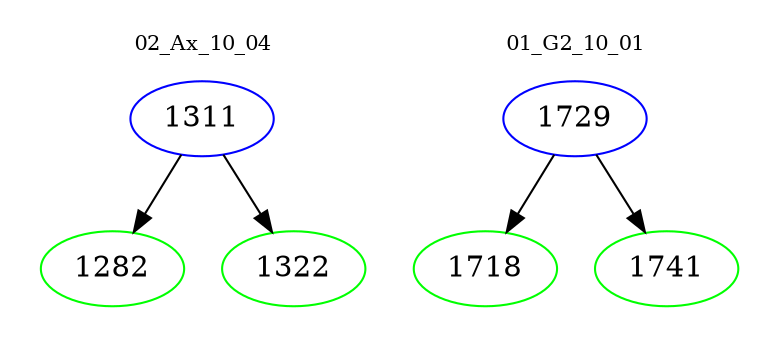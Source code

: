 digraph{
subgraph cluster_0 {
color = white
label = "02_Ax_10_04";
fontsize=10;
T0_1311 [label="1311", color="blue"]
T0_1311 -> T0_1282 [color="black"]
T0_1282 [label="1282", color="green"]
T0_1311 -> T0_1322 [color="black"]
T0_1322 [label="1322", color="green"]
}
subgraph cluster_1 {
color = white
label = "01_G2_10_01";
fontsize=10;
T1_1729 [label="1729", color="blue"]
T1_1729 -> T1_1718 [color="black"]
T1_1718 [label="1718", color="green"]
T1_1729 -> T1_1741 [color="black"]
T1_1741 [label="1741", color="green"]
}
}
